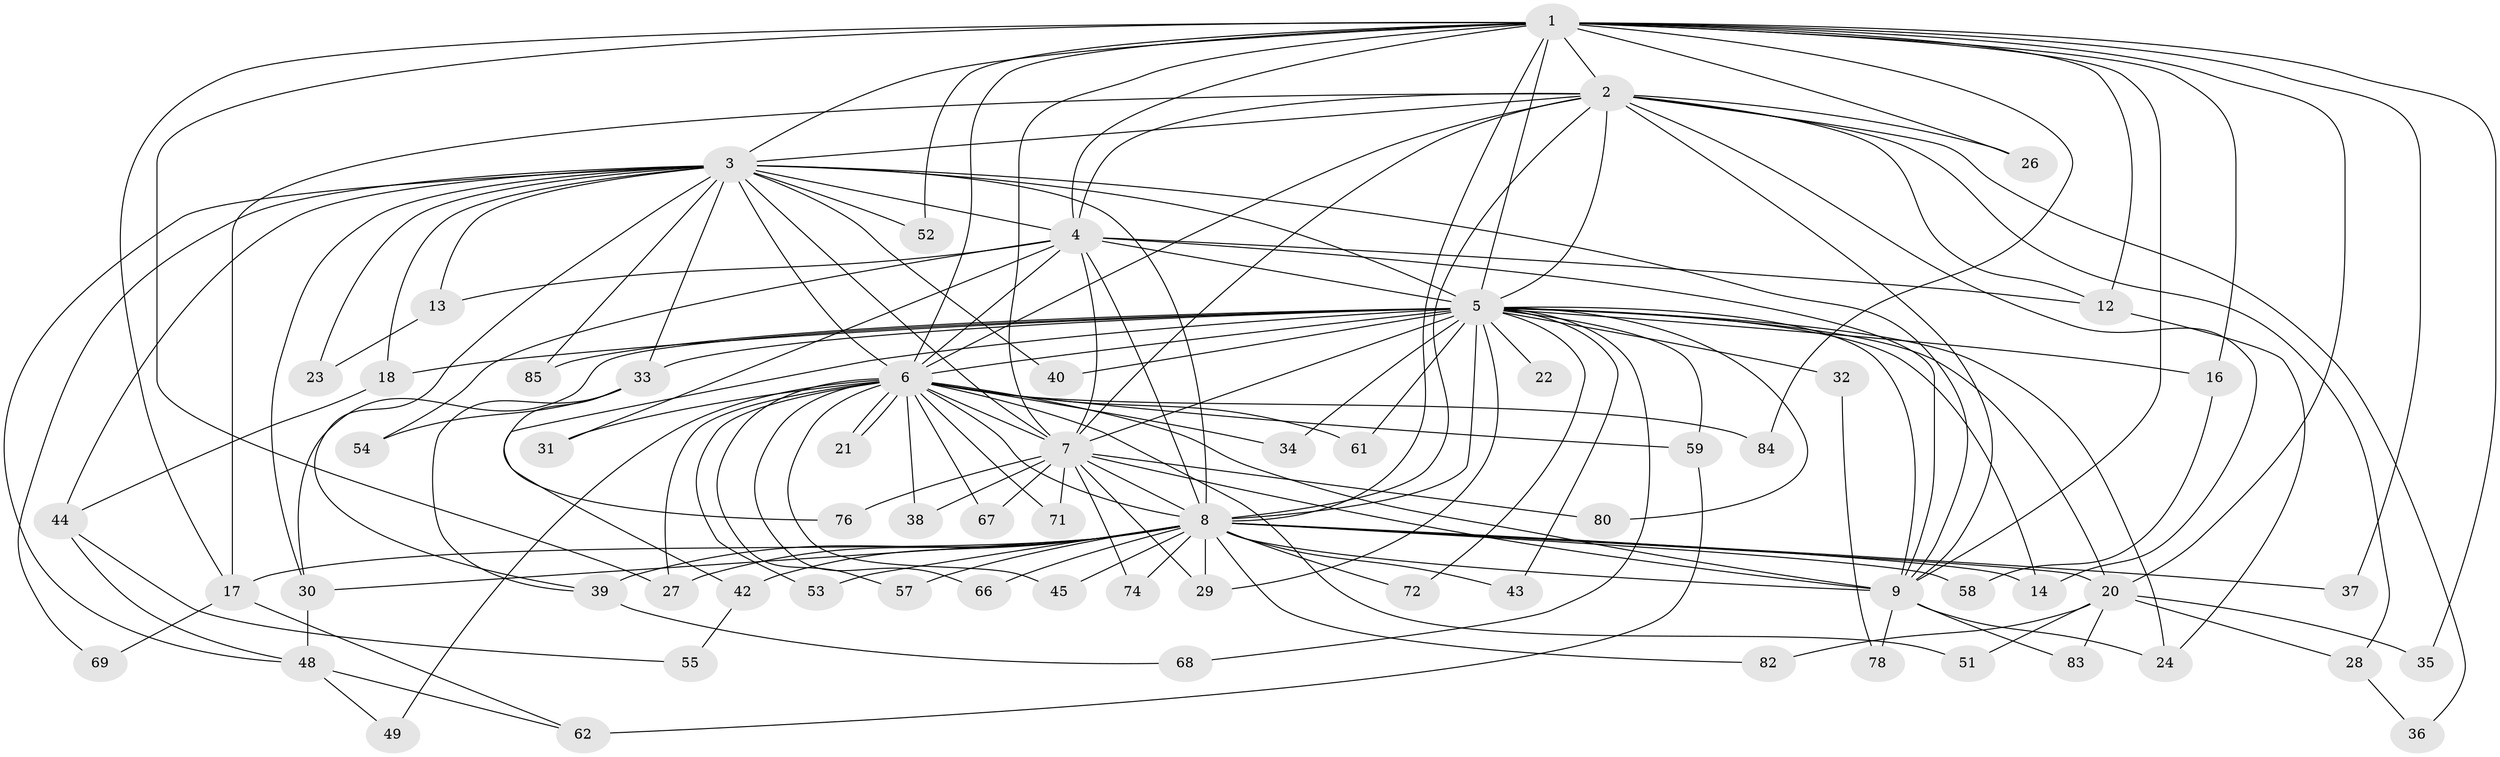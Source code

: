 // original degree distribution, {19: 0.011764705882352941, 16: 0.011764705882352941, 24: 0.023529411764705882, 14: 0.011764705882352941, 27: 0.011764705882352941, 15: 0.011764705882352941, 28: 0.011764705882352941, 11: 0.011764705882352941, 18: 0.011764705882352941, 2: 0.5882352941176471, 4: 0.08235294117647059, 3: 0.16470588235294117, 5: 0.023529411764705882, 8: 0.011764705882352941, 6: 0.011764705882352941}
// Generated by graph-tools (version 1.1) at 2025/41/03/06/25 10:41:32]
// undirected, 65 vertices, 157 edges
graph export_dot {
graph [start="1"]
  node [color=gray90,style=filled];
  1 [super="+75"];
  2 [super="+50"];
  3 [super="+46"];
  4;
  5 [super="+10"];
  6 [super="+15"];
  7 [super="+19"];
  8 [super="+11"];
  9 [super="+77"];
  12 [super="+47"];
  13 [super="+25"];
  14 [super="+56"];
  16;
  17 [super="+41"];
  18;
  20 [super="+65"];
  21;
  22;
  23;
  24;
  26;
  27;
  28;
  29 [super="+60"];
  30 [super="+81"];
  31;
  32;
  33 [super="+79"];
  34;
  35;
  36;
  37;
  38;
  39 [super="+70"];
  40;
  42;
  43;
  44 [super="+63"];
  45;
  48;
  49;
  51;
  52;
  53;
  54 [super="+64"];
  55;
  57;
  58;
  59;
  61;
  62 [super="+73"];
  66;
  67;
  68;
  69;
  71;
  72;
  74;
  76;
  78;
  80;
  82;
  83;
  84;
  85;
  1 -- 2;
  1 -- 3;
  1 -- 4;
  1 -- 5 [weight=2];
  1 -- 6;
  1 -- 7;
  1 -- 8 [weight=2];
  1 -- 9;
  1 -- 12;
  1 -- 16;
  1 -- 26;
  1 -- 35;
  1 -- 37;
  1 -- 52;
  1 -- 17;
  1 -- 27;
  1 -- 84;
  1 -- 20;
  2 -- 3;
  2 -- 4 [weight=2];
  2 -- 5 [weight=2];
  2 -- 6;
  2 -- 7;
  2 -- 8;
  2 -- 9;
  2 -- 17;
  2 -- 26;
  2 -- 28;
  2 -- 36;
  2 -- 14;
  2 -- 12;
  3 -- 4;
  3 -- 5 [weight=2];
  3 -- 6 [weight=2];
  3 -- 7;
  3 -- 8;
  3 -- 9;
  3 -- 13 [weight=2];
  3 -- 18;
  3 -- 23;
  3 -- 30;
  3 -- 33 [weight=2];
  3 -- 39;
  3 -- 40;
  3 -- 44;
  3 -- 48;
  3 -- 52;
  3 -- 69;
  3 -- 85;
  4 -- 5 [weight=2];
  4 -- 6;
  4 -- 7;
  4 -- 8;
  4 -- 9;
  4 -- 12;
  4 -- 13;
  4 -- 31;
  4 -- 54;
  5 -- 6 [weight=3];
  5 -- 7 [weight=3];
  5 -- 8 [weight=2];
  5 -- 9 [weight=2];
  5 -- 14;
  5 -- 18;
  5 -- 20;
  5 -- 29;
  5 -- 32 [weight=2];
  5 -- 33;
  5 -- 42;
  5 -- 59;
  5 -- 61;
  5 -- 68;
  5 -- 72;
  5 -- 80;
  5 -- 85;
  5 -- 34;
  5 -- 40;
  5 -- 43;
  5 -- 16;
  5 -- 22;
  5 -- 24;
  5 -- 30;
  6 -- 7;
  6 -- 8;
  6 -- 9;
  6 -- 21;
  6 -- 21;
  6 -- 31;
  6 -- 34;
  6 -- 38;
  6 -- 45;
  6 -- 49;
  6 -- 51;
  6 -- 53;
  6 -- 57;
  6 -- 59;
  6 -- 61;
  6 -- 66;
  6 -- 67;
  6 -- 71;
  6 -- 84;
  6 -- 27;
  7 -- 8;
  7 -- 9;
  7 -- 29;
  7 -- 67;
  7 -- 71;
  7 -- 76;
  7 -- 80;
  7 -- 74;
  7 -- 38;
  8 -- 9;
  8 -- 14;
  8 -- 17;
  8 -- 20;
  8 -- 27;
  8 -- 30;
  8 -- 37;
  8 -- 39;
  8 -- 42;
  8 -- 43;
  8 -- 45;
  8 -- 53;
  8 -- 57;
  8 -- 58;
  8 -- 66;
  8 -- 72;
  8 -- 74;
  8 -- 82;
  8 -- 29;
  9 -- 83;
  9 -- 24;
  9 -- 78;
  12 -- 24;
  13 -- 23;
  16 -- 58;
  17 -- 62;
  17 -- 69;
  18 -- 44;
  20 -- 28;
  20 -- 35;
  20 -- 51;
  20 -- 82;
  20 -- 83;
  28 -- 36;
  30 -- 48;
  32 -- 78;
  33 -- 54;
  33 -- 76;
  33 -- 39;
  39 -- 68;
  42 -- 55;
  44 -- 55;
  44 -- 48;
  48 -- 49;
  48 -- 62;
  59 -- 62;
}
